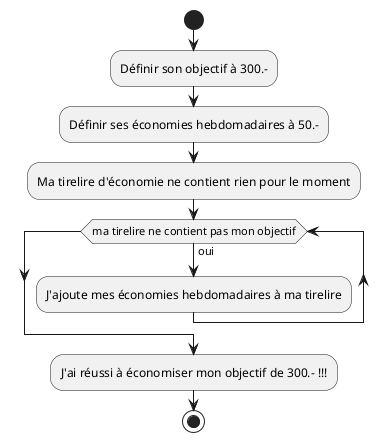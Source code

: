 @startuml
start
:Définir son objectif à 300.-;
:Définir ses économies hebdomadaires à 50.-;
:Ma tirelire d'économie ne contient rien pour le moment;
while (ma tirelire ne contient pas mon objectif) is (oui)
  :J'ajoute mes économies hebdomadaires à ma tirelire;
endwhile
:J'ai réussi à économiser mon objectif de 300.- !!!;
stop
@enduml
